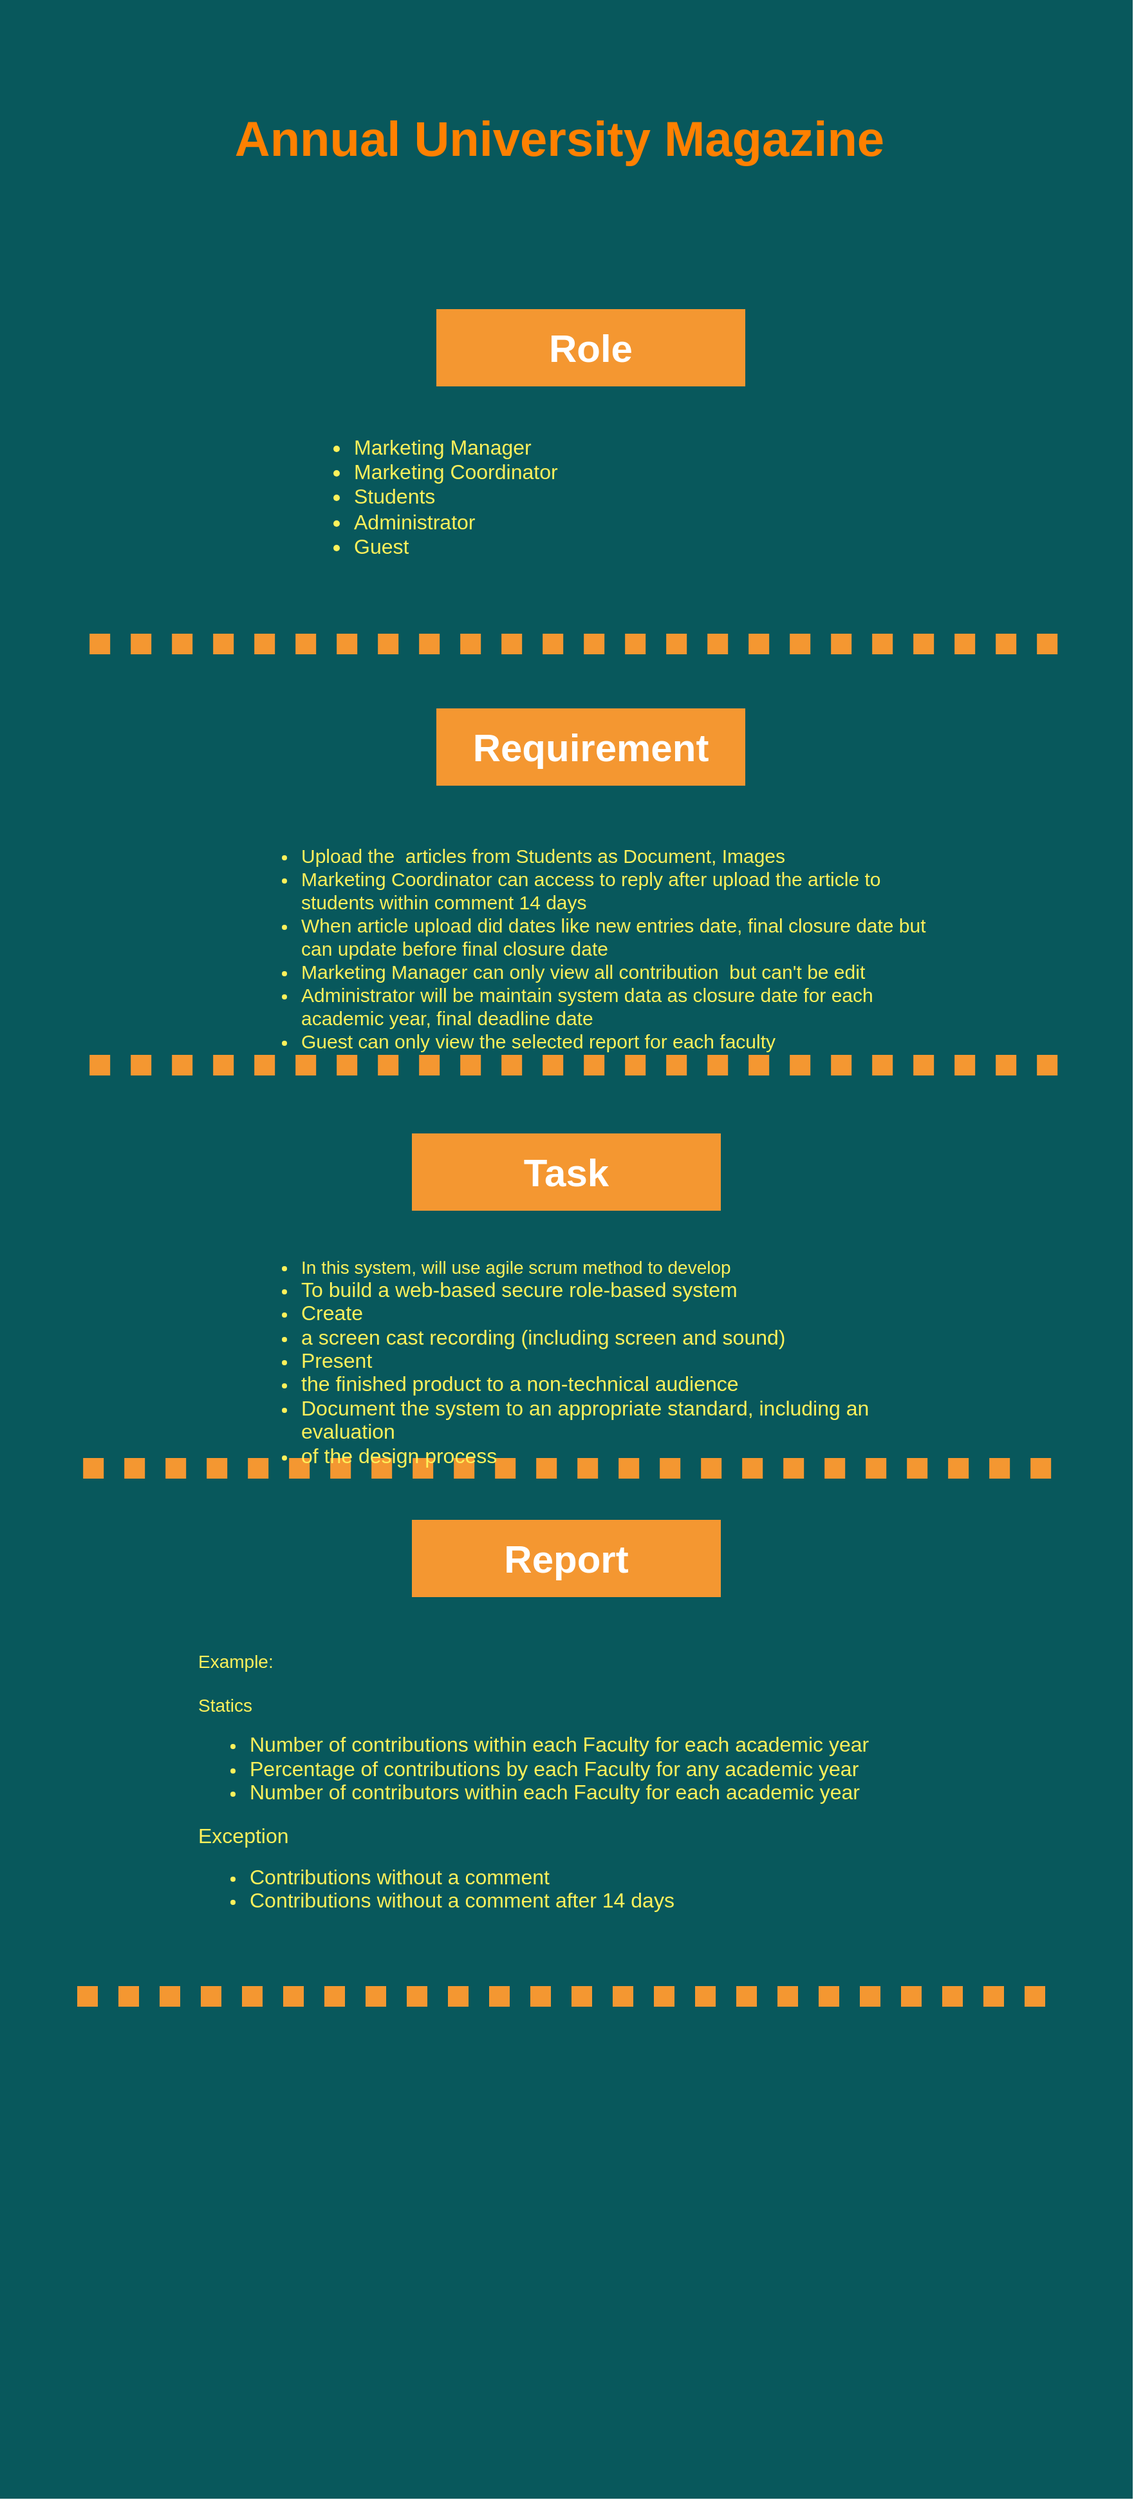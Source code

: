 <mxfile version="13.6.9" type="google"><diagram name="Page-1" id="5348f1db-0dfa-24cf-5d06-2057accb5106"><mxGraphModel dx="1038" dy="580" grid="1" gridSize="10" guides="1" tooltips="1" connect="1" arrows="1" fold="1" page="1" pageScale="1.5" pageWidth="826" pageHeight="1169" background="#ffffff" math="0" shadow="0"><root><mxCell id="0" style=";html=1;"/><mxCell id="1" style=";html=1;" parent="0"/><mxCell id="55dd390204d0f602-3" value="" style="whiteSpace=wrap;html=1;rounded=0;shadow=0;dashed=0;strokeColor=none;strokeWidth=4;fillColor=#08585C;gradientColor=none;fontFamily=Helvetica;fontSize=100;fontColor=#FFFFFF;align=center;" parent="1" vertex="1"><mxGeometry x="200" y="280" width="880" height="1740" as="geometry"/></mxCell><mxCell id="55dd390204d0f602-1" value="&lt;span lang=&quot;EN-GB&quot; style=&quot;line-height: 115%&quot;&gt;&lt;font face=&quot;Arial&quot; size=&quot;1&quot; color=&quot;#ff8000&quot;&gt;&lt;b style=&quot;font-size: 38px&quot;&gt;Annual University Magazine&amp;nbsp;&lt;/b&gt;&lt;/font&gt;&lt;/span&gt;" style="whiteSpace=wrap;html=1;rounded=0;shadow=0;dashed=0;strokeColor=none;strokeWidth=4;gradientColor=none;fontFamily=Helvetica;fontSize=100;fontColor=#FFFFFF;align=center;fillColor=#08585C;" parent="1" vertex="1"><mxGeometry x="200" y="80" width="880" height="200" as="geometry"/></mxCell><mxCell id="55dd390204d0f602-5" value="" style="endArrow=none;html=1;dashed=1;dashPattern=1 1;labelBackgroundColor=none;strokeColor=#F49731;fontFamily=Helvetica;fontSize=100;fontColor=#FFFFFF;strokeWidth=16;" parent="1" edge="1"><mxGeometry width="50" height="50" relative="1" as="geometry"><mxPoint x="269.588" y="580" as="sourcePoint"/><mxPoint x="1029" y="580" as="targetPoint"/></mxGeometry></mxCell><mxCell id="55dd390204d0f602-6" value="Role" style="whiteSpace=wrap;html=1;rounded=0;shadow=0;dashed=0;strokeColor=none;strokeWidth=4;fillColor=#F49731;gradientColor=none;fontFamily=Helvetica;fontSize=30;fontColor=#FFFFFF;align=center;fontStyle=1" parent="1" vertex="1"><mxGeometry x="539" y="320" width="240" height="60" as="geometry"/></mxCell><mxCell id="55dd390204d0f602-8" value="&lt;ul style=&quot;font-size: 16px&quot;&gt;&lt;li&gt;Marketing Manager&lt;/li&gt;&lt;li&gt;Marketing Coordinator&lt;/li&gt;&lt;li&gt;Students&lt;/li&gt;&lt;li&gt;Administrator&lt;/li&gt;&lt;li&gt;Guest&lt;/li&gt;&lt;/ul&gt;" style="text;spacingTop=-5;fillColor=#ffffff;whiteSpace=wrap;html=1;align=left;fontSize=14;fontFamily=Helvetica;fillColor=none;strokeColor=none;rounded=0;shadow=0;dashed=0;fontColor=#FEF15B;" parent="1" vertex="1"><mxGeometry x="433" y="400" width="535" height="130" as="geometry"/></mxCell><mxCell id="55dd390204d0f602-11" value="" style="endArrow=none;html=1;dashed=1;dashPattern=1 1;labelBackgroundColor=none;strokeColor=#F49731;fontFamily=Helvetica;fontSize=100;fontColor=#FFFFFF;strokeWidth=16;" parent="1" edge="1"><mxGeometry width="50" height="50" relative="1" as="geometry"><mxPoint x="269.588" y="907" as="sourcePoint"/><mxPoint x="1029" y="907" as="targetPoint"/></mxGeometry></mxCell><mxCell id="55dd390204d0f602-12" value="Requirement" style="whiteSpace=wrap;html=1;rounded=0;shadow=0;dashed=0;strokeColor=none;strokeWidth=4;fillColor=#F49731;gradientColor=none;fontFamily=Helvetica;fontSize=30;fontColor=#FFFFFF;align=center;fontStyle=1" parent="1" vertex="1"><mxGeometry x="539" y="630" width="240" height="60" as="geometry"/></mxCell><mxCell id="55dd390204d0f602-13" value="&lt;ul&gt;&lt;li&gt;&lt;font style=&quot;font-size: 15px&quot;&gt;Upload the&amp;nbsp; articles from Students as Document, Images&lt;/font&gt;&lt;/li&gt;&lt;li&gt;&lt;font style=&quot;font-size: 15px&quot;&gt;Marketing Coordinator can access to reply after upload the article to students within comment 14 days&amp;nbsp;&lt;/font&gt;&lt;/li&gt;&lt;li&gt;&lt;font style=&quot;font-size: 15px&quot;&gt;When article upload did dates like new entries date, final closure date but can update before final closure date&lt;/font&gt;&lt;/li&gt;&lt;li&gt;&lt;font style=&quot;font-size: 15px&quot;&gt;Marketing Manager can only view all contribution&amp;nbsp; but can't be edit&amp;nbsp;&lt;/font&gt;&lt;/li&gt;&lt;li&gt;&lt;font style=&quot;font-size: 15px&quot;&gt;Administrator will be maintain system data as closure date for each academic year, final deadline date&lt;/font&gt;&lt;/li&gt;&lt;li&gt;&lt;font style=&quot;font-size: 15px&quot;&gt;Guest can only view the selected report for each faculty&lt;/font&gt;&lt;/li&gt;&lt;/ul&gt;" style="text;spacingTop=-5;fillColor=#ffffff;whiteSpace=wrap;html=1;align=left;fontSize=14;fontFamily=Helvetica;fillColor=none;strokeColor=none;rounded=0;shadow=0;dashed=0;fontColor=#FEF15B;" parent="1" vertex="1"><mxGeometry x="391.5" y="720" width="535" height="130" as="geometry"/></mxCell><mxCell id="55dd390204d0f602-16" value="" style="endArrow=none;html=1;dashed=1;dashPattern=1 1;labelBackgroundColor=none;strokeColor=#F49731;fontFamily=Helvetica;fontSize=100;fontColor=#FFFFFF;strokeWidth=16;" parent="1" edge="1"><mxGeometry width="50" height="50" relative="1" as="geometry"><mxPoint x="264.588" y="1220.0" as="sourcePoint"/><mxPoint x="1024" y="1220.0" as="targetPoint"/></mxGeometry></mxCell><mxCell id="55dd390204d0f602-17" value="Task" style="whiteSpace=wrap;html=1;rounded=0;shadow=0;dashed=0;strokeColor=none;strokeWidth=4;fillColor=#F49731;gradientColor=none;fontFamily=Helvetica;fontSize=30;fontColor=#FFFFFF;align=center;fontStyle=1" parent="1" vertex="1"><mxGeometry x="520" y="960" width="240" height="60" as="geometry"/></mxCell><mxCell id="55dd390204d0f602-18" value="&lt;ul&gt;&lt;li&gt;In this system, will use agile scrum method to develop&amp;nbsp;&lt;/li&gt;&lt;li&gt;&lt;span lang=&quot;EN-GB&quot; style=&quot;font-size: 12.0pt ; line-height: 115% ; font-family: &amp;#34;calibri&amp;#34; , sans-serif&quot;&gt;To build a web-based secure role-based system&amp;nbsp;&lt;/span&gt;&lt;/li&gt;&lt;li&gt;&lt;span lang=&quot;EN-GB&quot; style=&quot;font-size: 12.0pt ; line-height: 115% ; font-family: &amp;#34;calibri&amp;#34; , sans-serif&quot;&gt;&lt;span lang=&quot;EN-GB&quot; style=&quot;font-size: 12.0pt ; line-height: 115% ; font-family: &amp;#34;calibri&amp;#34; , sans-serif&quot;&gt;Create&lt;/span&gt;&lt;/span&gt;&lt;/li&gt;&lt;li&gt;&lt;span lang=&quot;EN-GB&quot; style=&quot;font-size: 12.0pt ; line-height: 115% ; font-family: &amp;#34;calibri&amp;#34; , sans-serif&quot;&gt;&lt;span lang=&quot;EN-GB&quot; style=&quot;font-size: 12.0pt ; line-height: 115% ; font-family: &amp;#34;calibri&amp;#34; , sans-serif&quot;&gt;a screen cast recording (including screen and sound)&amp;nbsp;&lt;/span&gt;&lt;/span&gt;&lt;/li&gt;&lt;li&gt;&lt;span lang=&quot;EN-GB&quot; style=&quot;font-size: 12.0pt ; line-height: 115% ; font-family: &amp;#34;calibri&amp;#34; , sans-serif&quot;&gt;&lt;span lang=&quot;EN-GB&quot; style=&quot;font-size: 12.0pt ; line-height: 115% ; font-family: &amp;#34;calibri&amp;#34; , sans-serif&quot;&gt;Present&lt;/span&gt;&lt;/span&gt;&lt;/li&gt;&lt;li&gt;&lt;span lang=&quot;EN-GB&quot; style=&quot;font-size: 12.0pt ; line-height: 115% ; font-family: &amp;#34;calibri&amp;#34; , sans-serif&quot;&gt;&lt;span lang=&quot;EN-GB&quot; style=&quot;font-size: 12.0pt ; line-height: 115% ; font-family: &amp;#34;calibri&amp;#34; , sans-serif&quot;&gt;the finished product to a non-technical audience&lt;/span&gt;&lt;/span&gt;&lt;/li&gt;&lt;li&gt;&lt;span lang=&quot;EN-GB&quot; style=&quot;font-size: 12.0pt ; line-height: 115% ; font-family: &amp;#34;calibri&amp;#34; , sans-serif&quot;&gt;&lt;span lang=&quot;EN-GB&quot; style=&quot;font-size: 12.0pt ; line-height: 115% ; font-family: &amp;#34;calibri&amp;#34; , sans-serif&quot;&gt;Document the system to an appropriate standard, including an evaluation&lt;/span&gt;&lt;/span&gt;&lt;/li&gt;&lt;li&gt;&lt;span lang=&quot;EN-GB&quot; style=&quot;font-size: 12.0pt ; line-height: 115% ; font-family: &amp;#34;calibri&amp;#34; , sans-serif&quot;&gt;&lt;span lang=&quot;EN-GB&quot; style=&quot;font-size: 12.0pt ; line-height: 115% ; font-family: &amp;#34;calibri&amp;#34; , sans-serif&quot;&gt;of the design process&amp;nbsp;&lt;/span&gt;&lt;/span&gt;&lt;/li&gt;&lt;/ul&gt;" style="text;spacingTop=-5;fillColor=#ffffff;whiteSpace=wrap;html=1;align=left;fontSize=14;fontFamily=Helvetica;fillColor=none;strokeColor=none;rounded=0;shadow=0;dashed=0;fontColor=#FEF15B;" parent="1" vertex="1"><mxGeometry x="391.5" y="1040" width="535" height="130" as="geometry"/></mxCell><mxCell id="55dd390204d0f602-22" value="Report" style="whiteSpace=wrap;html=1;rounded=0;shadow=0;dashed=0;strokeColor=none;strokeWidth=4;fillColor=#F49731;gradientColor=none;fontFamily=Helvetica;fontSize=30;fontColor=#FFFFFF;align=center;fontStyle=1" parent="1" vertex="1"><mxGeometry x="520" y="1260" width="240" height="60" as="geometry"/></mxCell><mxCell id="55dd390204d0f602-23" value="Example:&lt;br&gt;&lt;br&gt;Statics&lt;br&gt;&lt;ul&gt;&lt;li&gt;&lt;span lang=&quot;EN-GB&quot; style=&quot;font-size: 12.0pt ; line-height: 115% ; font-family: &amp;#34;calibri&amp;#34; , sans-serif&quot;&gt;Number of contributions within each Faculty for each academic year&lt;/span&gt;&lt;/li&gt;&lt;li&gt;&lt;span lang=&quot;EN-GB&quot; style=&quot;font-size: 12.0pt ; line-height: 115% ; font-family: &amp;#34;calibri&amp;#34; , sans-serif&quot;&gt;Percentage of contributions by each Faculty for any academic year&lt;/span&gt;&lt;/li&gt;&lt;li&gt;&lt;span lang=&quot;EN-GB&quot; style=&quot;font-size: 12.0pt ; line-height: 115% ; font-family: &amp;#34;calibri&amp;#34; , sans-serif&quot;&gt;Number of contributors within each Faculty for each academic year&lt;/span&gt;&lt;/li&gt;&lt;/ul&gt;&lt;div&gt;&lt;font face=&quot;calibri, sans-serif&quot;&gt;&lt;span style=&quot;font-size: 16px&quot;&gt;Exception&lt;/span&gt;&lt;/font&gt;&lt;/div&gt;&lt;div&gt;&lt;ul&gt;&lt;li&gt;&lt;span lang=&quot;EN-GB&quot; style=&quot;font-size: 12.0pt ; line-height: 115% ; font-family: &amp;#34;calibri&amp;#34; , sans-serif&quot;&gt;Contributions without a comment&lt;/span&gt;&lt;/li&gt;&lt;li&gt;&lt;span lang=&quot;EN-GB&quot; style=&quot;font-size: 12.0pt ; line-height: 115% ; font-family: &amp;#34;calibri&amp;#34; , sans-serif&quot;&gt;&lt;span lang=&quot;EN-GB&quot; style=&quot;font-size: 12pt ; line-height: 115%&quot;&gt;Contributions without a comment after 14 days&lt;/span&gt;&lt;/span&gt;&lt;/li&gt;&lt;/ul&gt;&lt;/div&gt;" style="text;spacingTop=-5;fillColor=#ffffff;whiteSpace=wrap;html=1;align=left;fontSize=14;fontFamily=Helvetica;fillColor=none;strokeColor=none;rounded=0;shadow=0;dashed=0;fontColor=#FEF15B;" parent="1" vertex="1"><mxGeometry x="352" y="1360" width="535" height="200" as="geometry"/></mxCell><mxCell id="uMCOrwBSVO-2ZubT1zqZ-1" value="" style="endArrow=none;html=1;dashed=1;dashPattern=1 1;labelBackgroundColor=none;strokeColor=#F49731;fontFamily=Helvetica;fontSize=100;fontColor=#FFFFFF;strokeWidth=16;" edge="1" parent="1"><mxGeometry width="50" height="50" relative="1" as="geometry"><mxPoint x="259.998" y="1630.0" as="sourcePoint"/><mxPoint x="1019.41" y="1630.0" as="targetPoint"/></mxGeometry></mxCell></root></mxGraphModel></diagram></mxfile>